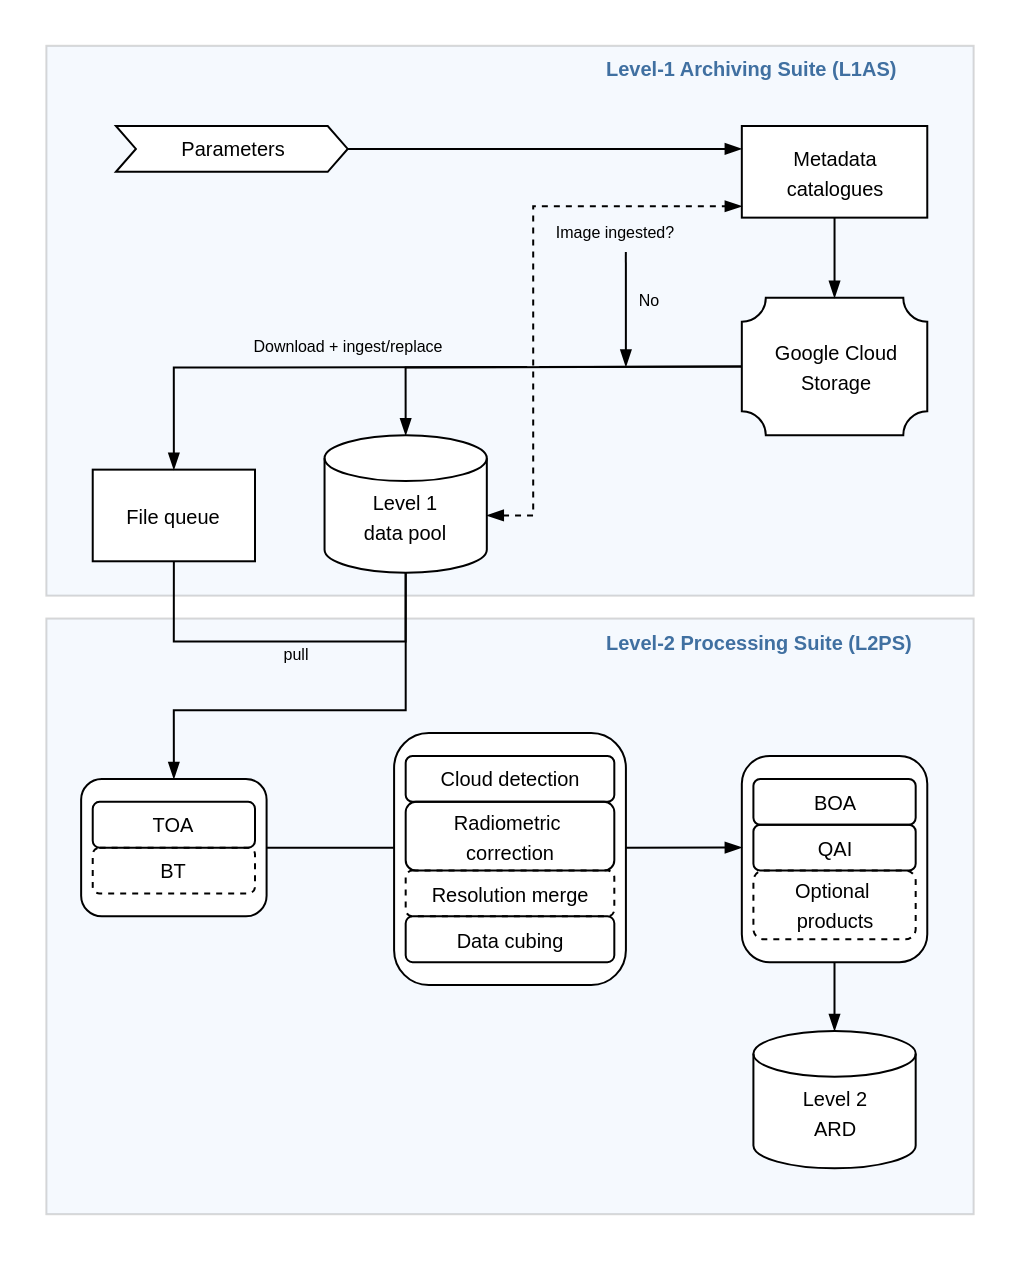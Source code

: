 <mxfile version="14.5.1" type="device"><diagram id="rmyPew23WOvFFHAFt1sf" name="Page-1"><mxGraphModel dx="1955" dy="960" grid="1" gridSize="10" guides="1" tooltips="1" connect="1" arrows="1" fold="1" page="1" pageScale="1" pageWidth="850" pageHeight="1100" math="0" shadow="0"><root><mxCell id="0"/><mxCell id="1" parent="0"/><mxCell id="0ZRtjqc5u3yz2Xx5zH93-1" value="" style="group" vertex="1" connectable="0" parent="1"><mxGeometry x="170" y="120" width="510" height="630" as="geometry"/></mxCell><mxCell id="renW0KPL-82yQJ50f4By-45" value="" style="rounded=0;whiteSpace=wrap;html=1;fillColor=#ffffff;strokeColor=none;" parent="0ZRtjqc5u3yz2Xx5zH93-1" vertex="1"><mxGeometry width="510" height="630" as="geometry"/></mxCell><mxCell id="renW0KPL-82yQJ50f4By-15" value="" style="rounded=0;whiteSpace=wrap;html=1;strokeColor=#666666;fontColor=#333333;fillColor=#D8E5FA;opacity=25;" parent="0ZRtjqc5u3yz2Xx5zH93-1" vertex="1"><mxGeometry x="23.182" y="309.273" width="463.636" height="297.818" as="geometry"/></mxCell><mxCell id="renW0KPL-82yQJ50f4By-36" value="" style="rounded=1;whiteSpace=wrap;html=1;" parent="0ZRtjqc5u3yz2Xx5zH93-1" vertex="1"><mxGeometry x="370.909" y="378.0" width="92.727" height="103.091" as="geometry"/></mxCell><mxCell id="renW0KPL-82yQJ50f4By-40" value="" style="rounded=1;whiteSpace=wrap;html=1;" parent="0ZRtjqc5u3yz2Xx5zH93-1" vertex="1"><mxGeometry x="197.045" y="366.545" width="115.909" height="126.0" as="geometry"/></mxCell><mxCell id="renW0KPL-82yQJ50f4By-41" value="" style="rounded=1;whiteSpace=wrap;html=1;" parent="0ZRtjqc5u3yz2Xx5zH93-1" vertex="1"><mxGeometry x="40.568" y="389.455" width="92.727" height="68.727" as="geometry"/></mxCell><mxCell id="renW0KPL-82yQJ50f4By-14" value="" style="rounded=0;whiteSpace=wrap;html=1;strokeColor=#666666;fontColor=#333333;fillColor=#D8E5FA;opacity=25;" parent="0ZRtjqc5u3yz2Xx5zH93-1" vertex="1"><mxGeometry x="23.182" y="22.909" width="463.636" height="274.909" as="geometry"/></mxCell><mxCell id="bnw_IWHUXGcyaUQyViOL-9" value="" style="verticalLabelPosition=bottom;verticalAlign=top;html=1;shape=mxgraph.basic.plaque;dx=6;" parent="0ZRtjqc5u3yz2Xx5zH93-1" vertex="1"><mxGeometry x="370.909" y="148.909" width="92.727" height="68.727" as="geometry"/></mxCell><mxCell id="bnw_IWHUXGcyaUQyViOL-12" value="&lt;font style=&quot;font-size: 10px&quot;&gt;Parameters&lt;/font&gt;" style="html=1;shadow=0;dashed=0;align=center;verticalAlign=middle;shape=mxgraph.arrows2.arrow;dy=0;dx=10;notch=10;strokeColor=#000000;strokeWidth=1;" parent="0ZRtjqc5u3yz2Xx5zH93-1" vertex="1"><mxGeometry x="57.955" y="63.0" width="115.909" height="22.909" as="geometry"/></mxCell><mxCell id="renW0KPL-82yQJ50f4By-3" style="edgeStyle=orthogonalEdgeStyle;rounded=0;jumpStyle=gap;orthogonalLoop=1;jettySize=auto;html=1;startArrow=none;startFill=0;endArrow=blockThin;endFill=1;" parent="0ZRtjqc5u3yz2Xx5zH93-1" source="bnw_IWHUXGcyaUQyViOL-15" target="bnw_IWHUXGcyaUQyViOL-9" edge="1"><mxGeometry relative="1" as="geometry"/></mxCell><mxCell id="bnw_IWHUXGcyaUQyViOL-15" value="&lt;font style=&quot;font-size: 10px&quot;&gt;Metadata catalogues&lt;/font&gt;" style="rounded=0;whiteSpace=wrap;html=1;strokeColor=#000000;strokeWidth=1;" parent="0ZRtjqc5u3yz2Xx5zH93-1" vertex="1"><mxGeometry x="370.909" y="63.0" width="92.727" height="45.818" as="geometry"/></mxCell><mxCell id="renW0KPL-82yQJ50f4By-27" style="edgeStyle=orthogonalEdgeStyle;rounded=0;jumpStyle=gap;orthogonalLoop=1;jettySize=auto;html=1;entryX=0.5;entryY=0;entryDx=0;entryDy=0;startArrow=none;startFill=0;endArrow=blockThin;endFill=1;" parent="0ZRtjqc5u3yz2Xx5zH93-1" source="bnw_IWHUXGcyaUQyViOL-16" target="renW0KPL-82yQJ50f4By-41" edge="1"><mxGeometry relative="1" as="geometry"><Array as="points"><mxPoint x="202.841" y="355.091"/><mxPoint x="86.932" y="355.091"/></Array></mxGeometry></mxCell><mxCell id="bnw_IWHUXGcyaUQyViOL-16" value="" style="strokeWidth=1;html=1;shape=mxgraph.flowchart.database;whiteSpace=wrap;" parent="0ZRtjqc5u3yz2Xx5zH93-1" vertex="1"><mxGeometry x="162.273" y="217.636" width="81.136" height="68.727" as="geometry"/></mxCell><mxCell id="renW0KPL-82yQJ50f4By-26" style="edgeStyle=orthogonalEdgeStyle;rounded=0;jumpStyle=gap;orthogonalLoop=1;jettySize=auto;html=1;entryX=0.5;entryY=1;entryDx=0;entryDy=0;entryPerimeter=0;startArrow=none;startFill=0;endArrow=none;endFill=0;exitX=0.5;exitY=1;exitDx=0;exitDy=0;" parent="0ZRtjqc5u3yz2Xx5zH93-1" source="bnw_IWHUXGcyaUQyViOL-17" target="bnw_IWHUXGcyaUQyViOL-16" edge="1"><mxGeometry relative="1" as="geometry"><Array as="points"><mxPoint x="86.932" y="320.727"/><mxPoint x="202.841" y="320.727"/></Array></mxGeometry></mxCell><mxCell id="bnw_IWHUXGcyaUQyViOL-17" value="&lt;font style=&quot;font-size: 10px&quot;&gt;File queue&lt;/font&gt;" style="rounded=0;whiteSpace=wrap;html=1;strokeColor=#000000;strokeWidth=1;" parent="0ZRtjqc5u3yz2Xx5zH93-1" vertex="1"><mxGeometry x="46.364" y="234.818" width="81.136" height="45.818" as="geometry"/></mxCell><mxCell id="renW0KPL-82yQJ50f4By-4" style="edgeStyle=orthogonalEdgeStyle;rounded=0;jumpStyle=gap;orthogonalLoop=1;jettySize=auto;html=1;entryX=0;entryY=0.875;entryDx=0;entryDy=0;entryPerimeter=0;startArrow=blockThin;startFill=1;endArrow=blockThin;endFill=1;dashed=1;" parent="0ZRtjqc5u3yz2Xx5zH93-1" source="renW0KPL-82yQJ50f4By-1" target="bnw_IWHUXGcyaUQyViOL-15" edge="1"><mxGeometry relative="1" as="geometry"><Array as="points"><mxPoint x="266.591" y="257.727"/><mxPoint x="266.591" y="103.091"/></Array></mxGeometry></mxCell><mxCell id="renW0KPL-82yQJ50f4By-1" value="&lt;font style=&quot;font-size: 10px&quot;&gt;Level 1&lt;br&gt;data pool&lt;/font&gt;" style="text;html=1;strokeColor=none;fillColor=none;align=center;verticalAlign=middle;whiteSpace=wrap;rounded=0;" parent="0ZRtjqc5u3yz2Xx5zH93-1" vertex="1"><mxGeometry x="162.273" y="240.545" width="81.136" height="34.364" as="geometry"/></mxCell><mxCell id="renW0KPL-82yQJ50f4By-6" style="edgeStyle=orthogonalEdgeStyle;rounded=0;jumpStyle=none;orthogonalLoop=1;jettySize=auto;html=1;entryX=0.5;entryY=0;entryDx=0;entryDy=0;entryPerimeter=0;startArrow=none;startFill=0;endArrow=blockThin;endFill=1;" parent="0ZRtjqc5u3yz2Xx5zH93-1" target="bnw_IWHUXGcyaUQyViOL-16" edge="1"><mxGeometry relative="1" as="geometry"><mxPoint x="370.909" y="183.273" as="sourcePoint"/></mxGeometry></mxCell><mxCell id="renW0KPL-82yQJ50f4By-7" style="edgeStyle=orthogonalEdgeStyle;rounded=0;jumpStyle=gap;orthogonalLoop=1;jettySize=auto;html=1;startArrow=none;startFill=0;endArrow=blockThin;endFill=1;entryX=0.5;entryY=0;entryDx=0;entryDy=0;" parent="0ZRtjqc5u3yz2Xx5zH93-1" target="bnw_IWHUXGcyaUQyViOL-17" edge="1"><mxGeometry relative="1" as="geometry"><mxPoint x="81.136" y="229.091" as="targetPoint"/><mxPoint x="370.909" y="183.273" as="sourcePoint"/></mxGeometry></mxCell><mxCell id="renW0KPL-82yQJ50f4By-5" value="&lt;font style=&quot;font-size: 10px&quot;&gt;Google Cloud Storage&lt;/font&gt;" style="text;html=1;strokeColor=none;fillColor=none;align=center;verticalAlign=middle;whiteSpace=wrap;rounded=0;" parent="0ZRtjqc5u3yz2Xx5zH93-1" vertex="1"><mxGeometry x="382.5" y="148.909" width="69.545" height="68.727" as="geometry"/></mxCell><mxCell id="renW0KPL-82yQJ50f4By-8" value="&lt;font style=&quot;font-size: 8px&quot;&gt;Image ingested?&lt;/font&gt;" style="text;html=1;strokeColor=none;fillColor=none;align=center;verticalAlign=middle;whiteSpace=wrap;rounded=0;" parent="0ZRtjqc5u3yz2Xx5zH93-1" vertex="1"><mxGeometry x="266.591" y="103.091" width="81.136" height="22.909" as="geometry"/></mxCell><mxCell id="renW0KPL-82yQJ50f4By-9" value="" style="endArrow=blockThin;html=1;exitX=0.571;exitY=1;exitDx=0;exitDy=0;exitPerimeter=0;endFill=1;" parent="0ZRtjqc5u3yz2Xx5zH93-1" source="renW0KPL-82yQJ50f4By-8" edge="1"><mxGeometry width="50" height="50" relative="1" as="geometry"><mxPoint x="231.818" y="103.091" as="sourcePoint"/><mxPoint x="312.955" y="183.273" as="targetPoint"/></mxGeometry></mxCell><mxCell id="renW0KPL-82yQJ50f4By-10" value="&lt;font style=&quot;font-size: 8px&quot;&gt;No&lt;/font&gt;" style="text;html=1;strokeColor=none;fillColor=none;align=center;verticalAlign=middle;whiteSpace=wrap;rounded=0;" parent="0ZRtjqc5u3yz2Xx5zH93-1" vertex="1"><mxGeometry x="312.955" y="137.455" width="23.182" height="22.909" as="geometry"/></mxCell><mxCell id="renW0KPL-82yQJ50f4By-11" value="&lt;font style=&quot;font-size: 8px&quot;&gt;Download + ingest/replace&lt;/font&gt;" style="text;html=1;strokeColor=none;fillColor=none;align=center;verticalAlign=middle;whiteSpace=wrap;rounded=0;" parent="0ZRtjqc5u3yz2Xx5zH93-1" vertex="1"><mxGeometry x="92.727" y="160.364" width="162.273" height="22.909" as="geometry"/></mxCell><mxCell id="renW0KPL-82yQJ50f4By-17" value="&lt;b&gt;&lt;font color=&quot;#4070a1&quot; style=&quot;font-size: 10px&quot;&gt;Level-1 Archiving Suite (L1AS)&lt;/font&gt;&lt;/b&gt;" style="text;html=1;strokeColor=none;fillColor=none;align=left;verticalAlign=middle;whiteSpace=wrap;rounded=0;" parent="0ZRtjqc5u3yz2Xx5zH93-1" vertex="1"><mxGeometry x="301.364" y="22.909" width="185.455" height="22.909" as="geometry"/></mxCell><mxCell id="renW0KPL-82yQJ50f4By-18" value="&lt;b&gt;&lt;font color=&quot;#4070a1&quot; style=&quot;font-size: 10px&quot;&gt;Level-2 Processing Suite (L2PS)&lt;/font&gt;&lt;/b&gt;" style="text;html=1;strokeColor=none;fillColor=none;align=left;verticalAlign=middle;whiteSpace=wrap;rounded=0;" parent="0ZRtjqc5u3yz2Xx5zH93-1" vertex="1"><mxGeometry x="301.364" y="309.273" width="185.455" height="22.909" as="geometry"/></mxCell><mxCell id="renW0KPL-82yQJ50f4By-19" value="&lt;font style=&quot;font-size: 10px&quot;&gt;TOA&lt;/font&gt;" style="rounded=1;whiteSpace=wrap;html=1;fillColor=none;" parent="0ZRtjqc5u3yz2Xx5zH93-1" vertex="1"><mxGeometry x="46.364" y="400.909" width="81.136" height="22.909" as="geometry"/></mxCell><mxCell id="renW0KPL-82yQJ50f4By-20" value="&lt;font style=&quot;font-size: 10px&quot;&gt;BT&lt;/font&gt;" style="rounded=1;whiteSpace=wrap;html=1;fillColor=none;dashed=1;" parent="0ZRtjqc5u3yz2Xx5zH93-1" vertex="1"><mxGeometry x="46.364" y="423.818" width="81.136" height="22.909" as="geometry"/></mxCell><mxCell id="renW0KPL-82yQJ50f4By-22" value="&lt;font style=&quot;font-size: 10px&quot;&gt;Cloud detection&lt;/font&gt;" style="rounded=1;whiteSpace=wrap;html=1;fillColor=none;" parent="0ZRtjqc5u3yz2Xx5zH93-1" vertex="1"><mxGeometry x="202.841" y="378.0" width="104.318" height="22.909" as="geometry"/></mxCell><mxCell id="renW0KPL-82yQJ50f4By-23" value="&lt;font style=&quot;font-size: 10px&quot;&gt;Resolution merge&lt;/font&gt;&lt;span style=&quot;color: rgba(0 , 0 , 0 , 0) ; font-family: monospace ; font-size: 0px&quot;&gt;%3CmxGraphModel%3E%3Croot%3E%3CmxCell%20id%3D%220%22%2F%3E%3CmxCell%20id%3D%221%22%20parent%3D%220%22%2F%3E%3CmxCell%20id%3D%222%22%20value%3D%22%26lt%3Bfont%20style%3D%26quot%3Bfont-size%3A%2010px%26quot%3B%26gt%3BCloud%20detection%26lt%3B%2Ffont%26gt%3B%22%20style%3D%22rounded%3D1%3BwhiteSpace%3Dwrap%3Bhtml%3D1%3BfillColor%3Dnone%3B%22%20vertex%3D%221%22%20parent%3D%221%22%3E%3CmxGeometry%20x%3D%22290%22%20y%3D%22610%22%20width%3D%2290%22%20height%3D%2220%22%20as%3D%22geometry%22%2F%3E%3C%2FmxCell%3E%3C%2Froot%3E%3C%2FmxGraphModel%3E&lt;/span&gt;" style="rounded=1;whiteSpace=wrap;html=1;fillColor=none;dashed=1;" parent="0ZRtjqc5u3yz2Xx5zH93-1" vertex="1"><mxGeometry x="202.841" y="435.273" width="104.318" height="22.909" as="geometry"/></mxCell><mxCell id="renW0KPL-82yQJ50f4By-24" value="&lt;span style=&quot;font-size: 10px&quot;&gt;Radiometric&amp;nbsp; correction&lt;/span&gt;" style="rounded=1;whiteSpace=wrap;html=1;fillColor=none;" parent="0ZRtjqc5u3yz2Xx5zH93-1" vertex="1"><mxGeometry x="202.841" y="400.909" width="104.318" height="34.364" as="geometry"/></mxCell><mxCell id="renW0KPL-82yQJ50f4By-25" value="&lt;font style=&quot;font-size: 10px&quot;&gt;Data cubing&lt;/font&gt;" style="rounded=1;whiteSpace=wrap;html=1;fillColor=none;" parent="0ZRtjqc5u3yz2Xx5zH93-1" vertex="1"><mxGeometry x="202.841" y="458.182" width="104.318" height="22.909" as="geometry"/></mxCell><mxCell id="renW0KPL-82yQJ50f4By-28" value="&lt;font style=&quot;font-size: 8px&quot;&gt;pull&lt;/font&gt;" style="text;html=1;strokeColor=none;fillColor=none;align=center;verticalAlign=middle;whiteSpace=wrap;rounded=0;" parent="0ZRtjqc5u3yz2Xx5zH93-1" vertex="1"><mxGeometry x="121.705" y="320.727" width="52.159" height="11.455" as="geometry"/></mxCell><mxCell id="renW0KPL-82yQJ50f4By-29" value="&lt;font style=&quot;font-size: 10px&quot;&gt;BOA&lt;/font&gt;" style="rounded=1;whiteSpace=wrap;html=1;fillColor=none;" parent="0ZRtjqc5u3yz2Xx5zH93-1" vertex="1"><mxGeometry x="376.705" y="389.455" width="81.136" height="22.909" as="geometry"/></mxCell><mxCell id="renW0KPL-82yQJ50f4By-31" value="&lt;font style=&quot;font-size: 10px&quot;&gt;QAI&lt;/font&gt;" style="rounded=1;whiteSpace=wrap;html=1;fillColor=none;" parent="0ZRtjqc5u3yz2Xx5zH93-1" vertex="1"><mxGeometry x="376.705" y="412.364" width="81.136" height="22.909" as="geometry"/></mxCell><mxCell id="renW0KPL-82yQJ50f4By-32" value="&lt;font style=&quot;font-size: 10px&quot;&gt;Optional&amp;nbsp; products&lt;/font&gt;" style="rounded=1;whiteSpace=wrap;html=1;fillColor=none;dashed=1;" parent="0ZRtjqc5u3yz2Xx5zH93-1" vertex="1"><mxGeometry x="376.705" y="435.273" width="81.136" height="34.364" as="geometry"/></mxCell><mxCell id="renW0KPL-82yQJ50f4By-33" value="" style="strokeWidth=1;html=1;shape=mxgraph.flowchart.database;whiteSpace=wrap;" parent="0ZRtjqc5u3yz2Xx5zH93-1" vertex="1"><mxGeometry x="376.705" y="515.455" width="81.136" height="68.727" as="geometry"/></mxCell><mxCell id="renW0KPL-82yQJ50f4By-34" value="&lt;font style=&quot;font-size: 10px&quot;&gt;Level 2&lt;br&gt;ARD&lt;br&gt;&lt;/font&gt;" style="text;html=1;strokeColor=none;fillColor=none;align=center;verticalAlign=middle;whiteSpace=wrap;rounded=0;" parent="0ZRtjqc5u3yz2Xx5zH93-1" vertex="1"><mxGeometry x="376.705" y="538.364" width="81.136" height="34.364" as="geometry"/></mxCell><mxCell id="renW0KPL-82yQJ50f4By-37" style="edgeStyle=orthogonalEdgeStyle;rounded=0;jumpStyle=gap;orthogonalLoop=1;jettySize=auto;html=1;entryX=0.5;entryY=0;entryDx=0;entryDy=0;entryPerimeter=0;startArrow=none;startFill=0;endArrow=blockThin;endFill=1;" parent="0ZRtjqc5u3yz2Xx5zH93-1" source="renW0KPL-82yQJ50f4By-36" target="renW0KPL-82yQJ50f4By-33" edge="1"><mxGeometry relative="1" as="geometry"/></mxCell><mxCell id="renW0KPL-82yQJ50f4By-43" style="edgeStyle=orthogonalEdgeStyle;rounded=0;jumpStyle=gap;orthogonalLoop=1;jettySize=auto;html=1;entryX=0;entryY=0.444;entryDx=0;entryDy=0;startArrow=none;startFill=0;endArrow=blockThin;endFill=1;exitX=1.001;exitY=0.455;exitDx=0;exitDy=0;exitPerimeter=0;entryPerimeter=0;" parent="0ZRtjqc5u3yz2Xx5zH93-1" source="renW0KPL-82yQJ50f4By-40" target="renW0KPL-82yQJ50f4By-36" edge="1"><mxGeometry relative="1" as="geometry"><Array as="points"><mxPoint x="341.932" y="423.818"/><mxPoint x="370.909" y="423.818"/></Array></mxGeometry></mxCell><mxCell id="renW0KPL-82yQJ50f4By-2" style="edgeStyle=orthogonalEdgeStyle;rounded=0;jumpStyle=gap;orthogonalLoop=1;jettySize=auto;html=1;startArrow=none;startFill=0;endArrow=blockThin;endFill=1;" parent="0ZRtjqc5u3yz2Xx5zH93-1" source="bnw_IWHUXGcyaUQyViOL-12" target="bnw_IWHUXGcyaUQyViOL-15" edge="1"><mxGeometry relative="1" as="geometry"><Array as="points"><mxPoint x="324.545" y="74.455"/><mxPoint x="324.545" y="74.455"/></Array></mxGeometry></mxCell><mxCell id="renW0KPL-82yQJ50f4By-42" style="edgeStyle=orthogonalEdgeStyle;rounded=0;jumpStyle=gap;orthogonalLoop=1;jettySize=auto;html=1;entryX=-0.001;entryY=0.455;entryDx=0;entryDy=0;entryPerimeter=0;startArrow=none;startFill=0;endArrow=none;endFill=0;" parent="0ZRtjqc5u3yz2Xx5zH93-1" source="renW0KPL-82yQJ50f4By-41" target="renW0KPL-82yQJ50f4By-40" edge="1"><mxGeometry relative="1" as="geometry"/></mxCell></root></mxGraphModel></diagram></mxfile>